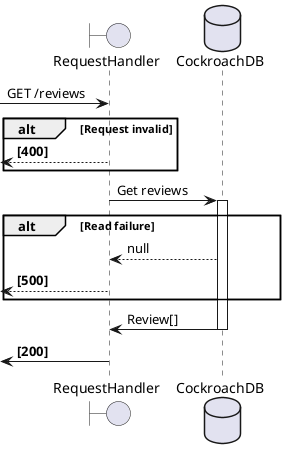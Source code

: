 @startuml
'https://plantuml.com/sequence-diagram

boundary RequestHandler
database CockroachDB

-> RequestHandler: GET /reviews
alt Request invalid
    <-- RequestHandler: <b>[400]
end

RequestHandler -> CockroachDB ++ : Get reviews
alt Read failure
    RequestHandler <-- CockroachDB: null
    <-- RequestHandler : <b>[500]
end
RequestHandler <- CockroachDB -- : Review[]
<- RequestHandler : <b>[200]

@enduml